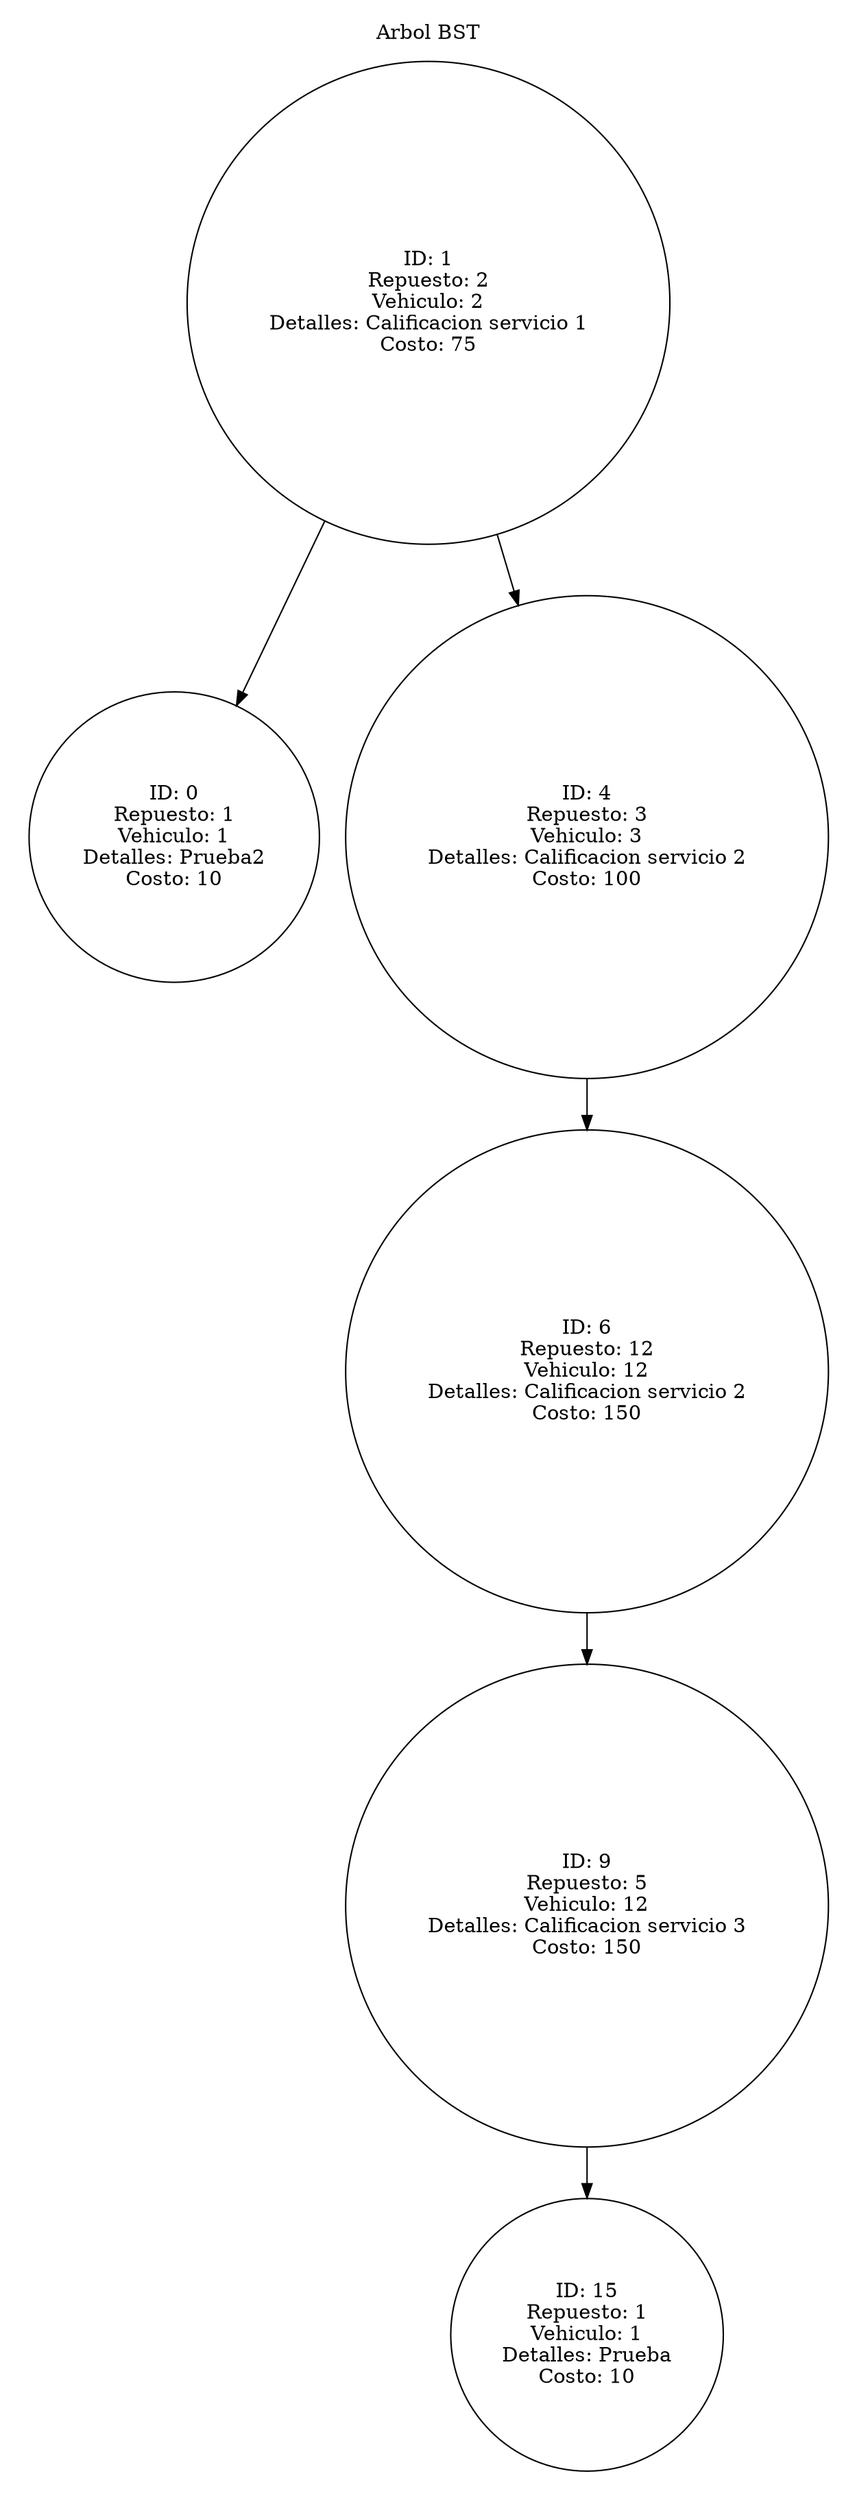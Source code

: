 digraph AVL{
	node[shape=circle];
	graph[pencolor=transparent];
	subgraph cluster_0{
		label = "Arbol BST";
	"1" [label = "ID: 1
Repuesto: 2
Vehiculo: 2
Detalles: Calificacion servicio 1
Costo: 75"];
	"1" -> "0";
	"1" -> "4";
	"0" [label = "ID: 0
Repuesto: 1
Vehiculo: 1
Detalles: Prueba2
Costo: 10"];
	"4" [label = "ID: 4
Repuesto: 3
Vehiculo: 3
Detalles: Calificacion servicio 2
Costo: 100"];
	"4" -> "6";
	"6" [label = "ID: 6
Repuesto: 12
Vehiculo: 12
Detalles: Calificacion servicio 2
Costo: 150"];
	"6" -> "9";
	"9" [label = "ID: 9
Repuesto: 5
Vehiculo: 12
Detalles: Calificacion servicio 3
Costo: 150"];
	"9" -> "15";
	"15" [label = "ID: 15
Repuesto: 1
Vehiculo: 1
Detalles: Prueba
Costo: 10"];
		}
}
